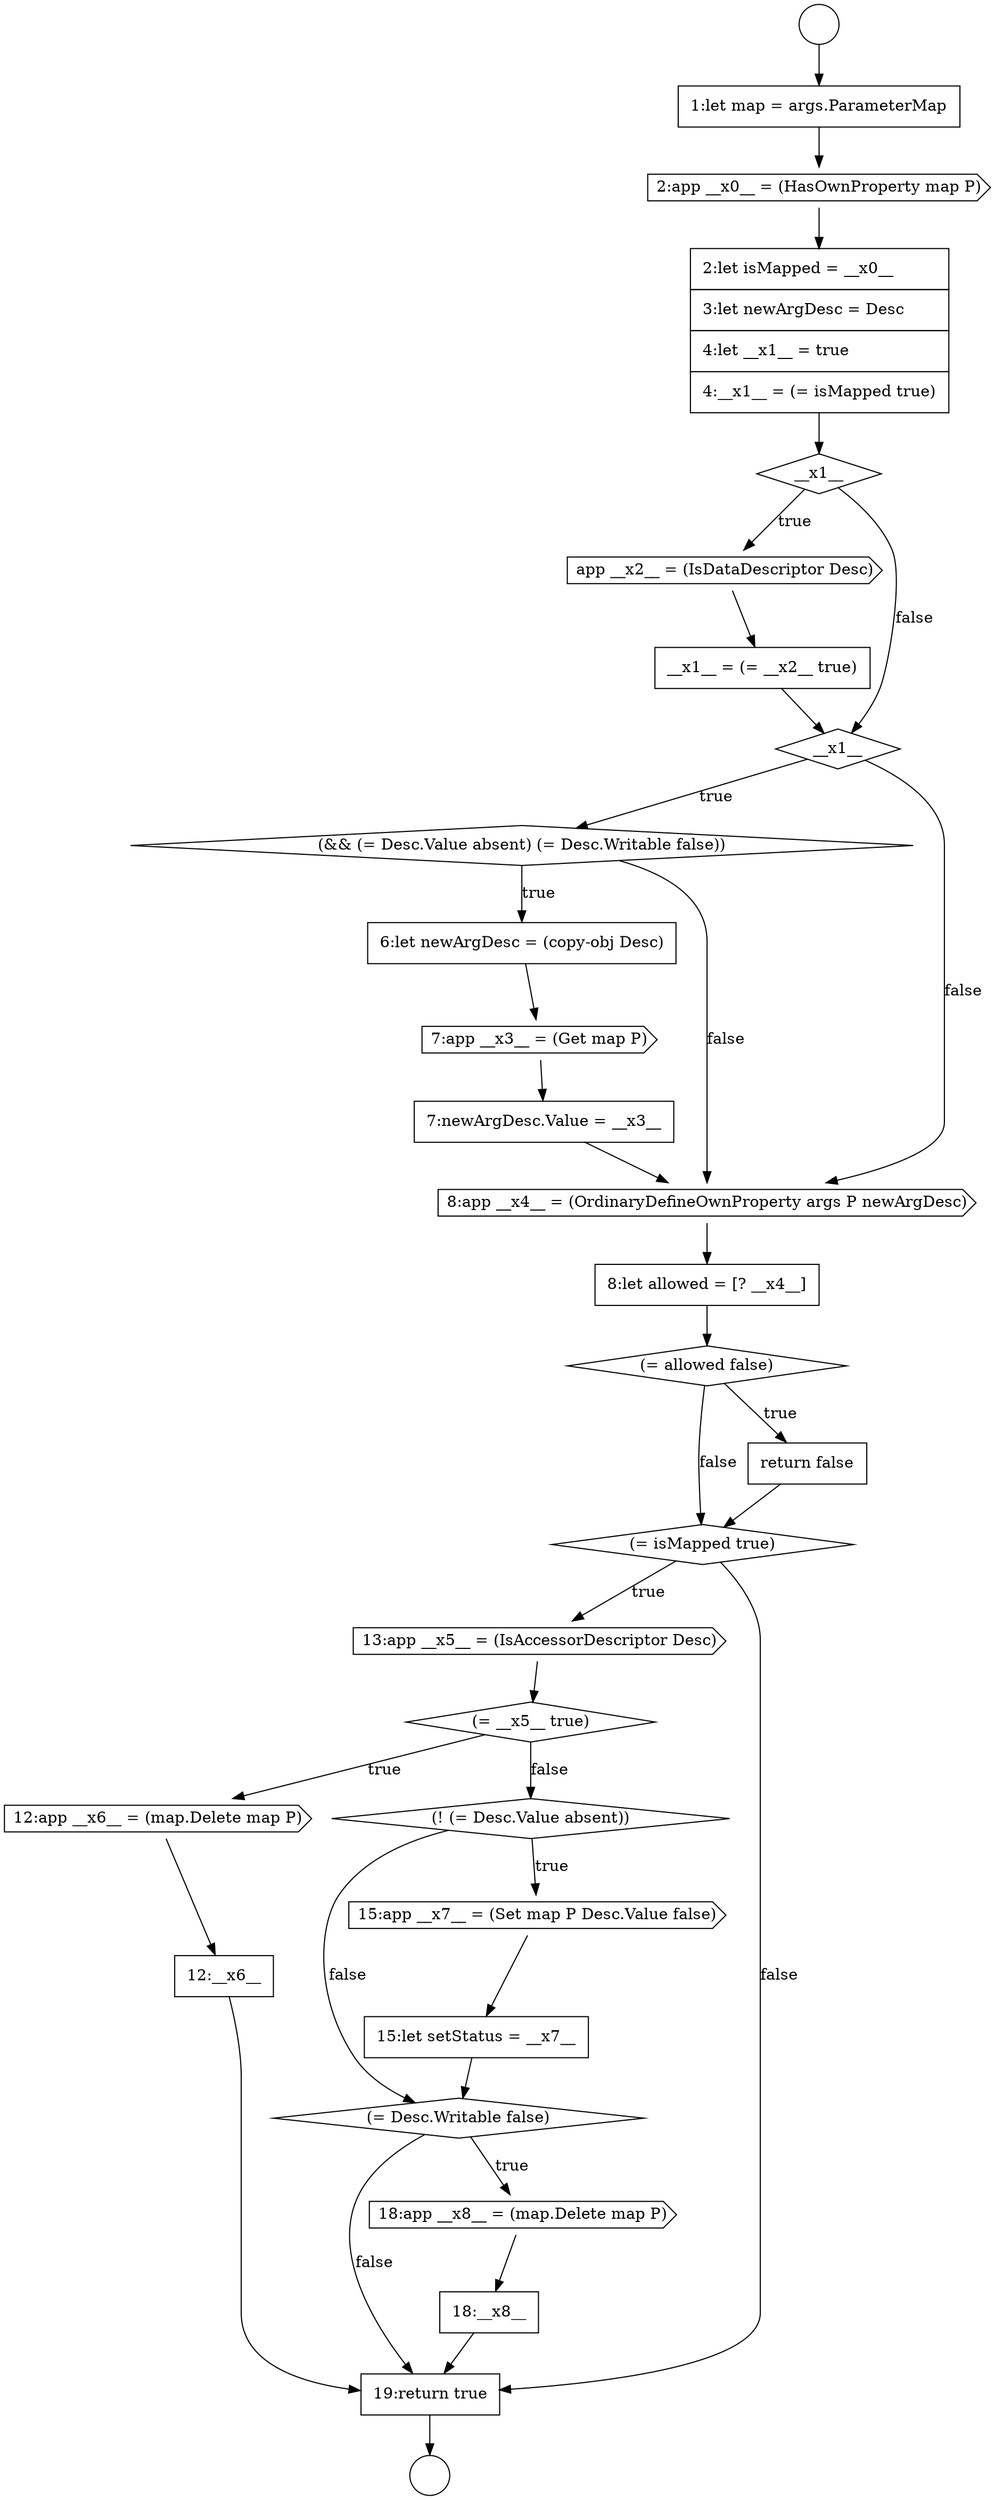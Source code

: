 digraph {
  node0 [shape=circle label=" " color="black" fillcolor="white" style=filled]
  node5 [shape=diamond, label=<<font color="black">__x1__</font>> color="black" fillcolor="white" style=filled]
  node10 [shape=none, margin=0, label=<<font color="black">
    <table border="0" cellborder="1" cellspacing="0" cellpadding="10">
      <tr><td align="left">6:let newArgDesc = (copy-obj Desc)</td></tr>
    </table>
  </font>> color="black" fillcolor="white" style=filled]
  node14 [shape=none, margin=0, label=<<font color="black">
    <table border="0" cellborder="1" cellspacing="0" cellpadding="10">
      <tr><td align="left">8:let allowed = [? __x4__]</td></tr>
    </table>
  </font>> color="black" fillcolor="white" style=filled]
  node20 [shape=cds, label=<<font color="black">12:app __x6__ = (map.Delete map P)</font>> color="black" fillcolor="white" style=filled]
  node1 [shape=circle label=" " color="black" fillcolor="white" style=filled]
  node6 [shape=cds, label=<<font color="black">app __x2__ = (IsDataDescriptor Desc)</font>> color="black" fillcolor="white" style=filled]
  node9 [shape=diamond, label=<<font color="black">(&amp;&amp; (= Desc.Value absent) (= Desc.Writable false))</font>> color="black" fillcolor="white" style=filled]
  node13 [shape=cds, label=<<font color="black">8:app __x4__ = (OrdinaryDefineOwnProperty args P newArgDesc)</font>> color="black" fillcolor="white" style=filled]
  node2 [shape=none, margin=0, label=<<font color="black">
    <table border="0" cellborder="1" cellspacing="0" cellpadding="10">
      <tr><td align="left">1:let map = args.ParameterMap</td></tr>
    </table>
  </font>> color="black" fillcolor="white" style=filled]
  node17 [shape=diamond, label=<<font color="black">(= isMapped true)</font>> color="black" fillcolor="white" style=filled]
  node12 [shape=none, margin=0, label=<<font color="black">
    <table border="0" cellborder="1" cellspacing="0" cellpadding="10">
      <tr><td align="left">7:newArgDesc.Value = __x3__</td></tr>
    </table>
  </font>> color="black" fillcolor="white" style=filled]
  node7 [shape=none, margin=0, label=<<font color="black">
    <table border="0" cellborder="1" cellspacing="0" cellpadding="10">
      <tr><td align="left">__x1__ = (= __x2__ true)</td></tr>
    </table>
  </font>> color="black" fillcolor="white" style=filled]
  node3 [shape=cds, label=<<font color="black">2:app __x0__ = (HasOwnProperty map P)</font>> color="black" fillcolor="white" style=filled]
  node18 [shape=cds, label=<<font color="black">13:app __x5__ = (IsAccessorDescriptor Desc)</font>> color="black" fillcolor="white" style=filled]
  node16 [shape=none, margin=0, label=<<font color="black">
    <table border="0" cellborder="1" cellspacing="0" cellpadding="10">
      <tr><td align="left">return false</td></tr>
    </table>
  </font>> color="black" fillcolor="white" style=filled]
  node11 [shape=cds, label=<<font color="black">7:app __x3__ = (Get map P)</font>> color="black" fillcolor="white" style=filled]
  node8 [shape=diamond, label=<<font color="black">__x1__</font>> color="black" fillcolor="white" style=filled]
  node19 [shape=diamond, label=<<font color="black">(= __x5__ true)</font>> color="black" fillcolor="white" style=filled]
  node4 [shape=none, margin=0, label=<<font color="black">
    <table border="0" cellborder="1" cellspacing="0" cellpadding="10">
      <tr><td align="left">2:let isMapped = __x0__</td></tr>
      <tr><td align="left">3:let newArgDesc = Desc</td></tr>
      <tr><td align="left">4:let __x1__ = true</td></tr>
      <tr><td align="left">4:__x1__ = (= isMapped true)</td></tr>
    </table>
  </font>> color="black" fillcolor="white" style=filled]
  node15 [shape=diamond, label=<<font color="black">(= allowed false)</font>> color="black" fillcolor="white" style=filled]
  node24 [shape=none, margin=0, label=<<font color="black">
    <table border="0" cellborder="1" cellspacing="0" cellpadding="10">
      <tr><td align="left">15:let setStatus = __x7__</td></tr>
    </table>
  </font>> color="black" fillcolor="white" style=filled]
  node25 [shape=diamond, label=<<font color="black">(= Desc.Writable false)</font>> color="black" fillcolor="white" style=filled]
  node28 [shape=none, margin=0, label=<<font color="black">
    <table border="0" cellborder="1" cellspacing="0" cellpadding="10">
      <tr><td align="left">19:return true</td></tr>
    </table>
  </font>> color="black" fillcolor="white" style=filled]
  node21 [shape=none, margin=0, label=<<font color="black">
    <table border="0" cellborder="1" cellspacing="0" cellpadding="10">
      <tr><td align="left">12:__x6__</td></tr>
    </table>
  </font>> color="black" fillcolor="white" style=filled]
  node22 [shape=diamond, label=<<font color="black">(! (= Desc.Value absent))</font>> color="black" fillcolor="white" style=filled]
  node27 [shape=none, margin=0, label=<<font color="black">
    <table border="0" cellborder="1" cellspacing="0" cellpadding="10">
      <tr><td align="left">18:__x8__</td></tr>
    </table>
  </font>> color="black" fillcolor="white" style=filled]
  node26 [shape=cds, label=<<font color="black">18:app __x8__ = (map.Delete map P)</font>> color="black" fillcolor="white" style=filled]
  node23 [shape=cds, label=<<font color="black">15:app __x7__ = (Set map P Desc.Value false)</font>> color="black" fillcolor="white" style=filled]
  node3 -> node4 [ color="black"]
  node28 -> node1 [ color="black"]
  node25 -> node26 [label=<<font color="black">true</font>> color="black"]
  node25 -> node28 [label=<<font color="black">false</font>> color="black"]
  node12 -> node13 [ color="black"]
  node6 -> node7 [ color="black"]
  node15 -> node16 [label=<<font color="black">true</font>> color="black"]
  node15 -> node17 [label=<<font color="black">false</font>> color="black"]
  node26 -> node27 [ color="black"]
  node10 -> node11 [ color="black"]
  node4 -> node5 [ color="black"]
  node7 -> node8 [ color="black"]
  node18 -> node19 [ color="black"]
  node2 -> node3 [ color="black"]
  node8 -> node9 [label=<<font color="black">true</font>> color="black"]
  node8 -> node13 [label=<<font color="black">false</font>> color="black"]
  node11 -> node12 [ color="black"]
  node9 -> node10 [label=<<font color="black">true</font>> color="black"]
  node9 -> node13 [label=<<font color="black">false</font>> color="black"]
  node13 -> node14 [ color="black"]
  node22 -> node23 [label=<<font color="black">true</font>> color="black"]
  node22 -> node25 [label=<<font color="black">false</font>> color="black"]
  node21 -> node28 [ color="black"]
  node0 -> node2 [ color="black"]
  node27 -> node28 [ color="black"]
  node19 -> node20 [label=<<font color="black">true</font>> color="black"]
  node19 -> node22 [label=<<font color="black">false</font>> color="black"]
  node23 -> node24 [ color="black"]
  node14 -> node15 [ color="black"]
  node20 -> node21 [ color="black"]
  node24 -> node25 [ color="black"]
  node17 -> node18 [label=<<font color="black">true</font>> color="black"]
  node17 -> node28 [label=<<font color="black">false</font>> color="black"]
  node5 -> node6 [label=<<font color="black">true</font>> color="black"]
  node5 -> node8 [label=<<font color="black">false</font>> color="black"]
  node16 -> node17 [ color="black"]
}
